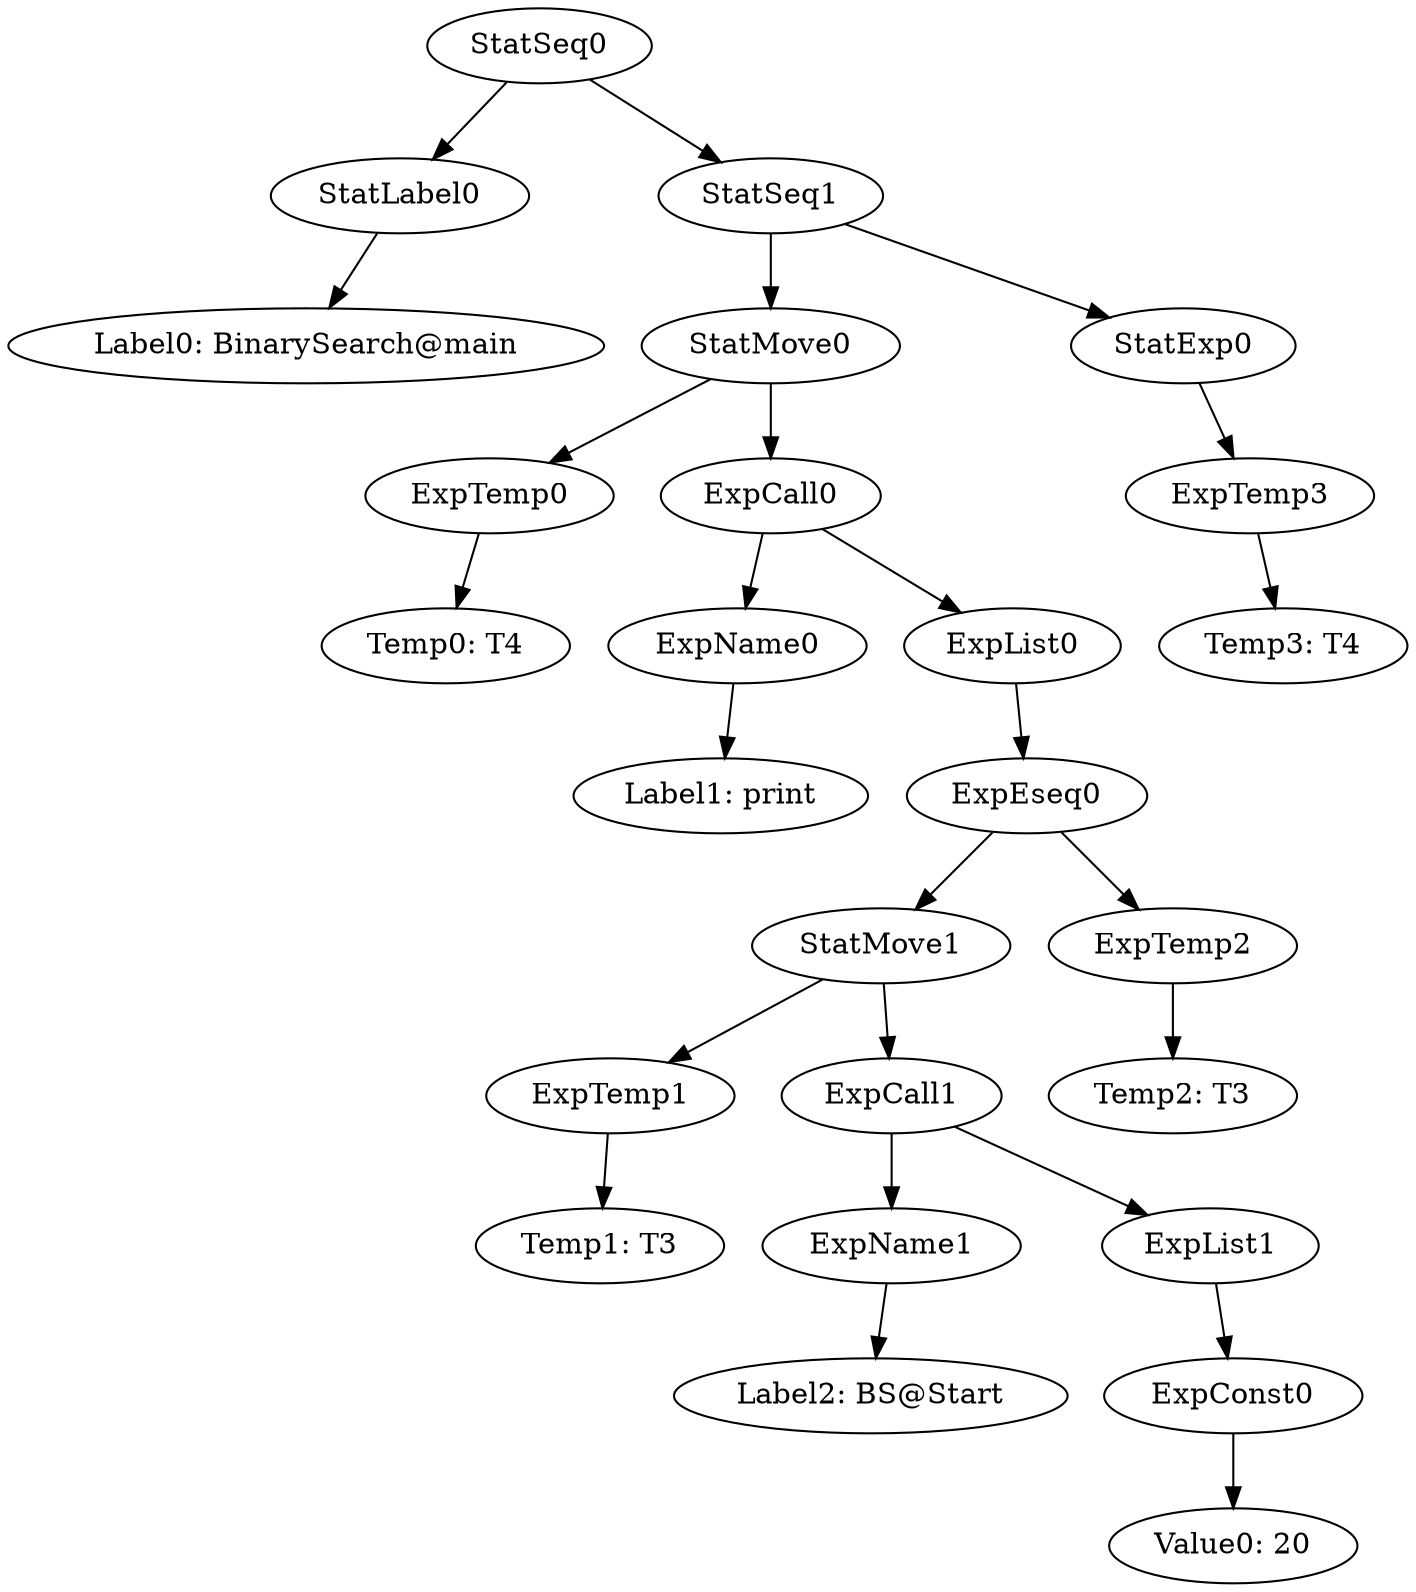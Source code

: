 digraph {
	ordering = out;
	ExpTemp2 -> "Temp2: T3";
	ExpEseq0 -> StatMove1;
	ExpEseq0 -> ExpTemp2;
	ExpConst0 -> "Value0: 20";
	StatMove0 -> ExpTemp0;
	StatMove0 -> ExpCall0;
	ExpList0 -> ExpEseq0;
	ExpCall1 -> ExpName1;
	ExpCall1 -> ExpList1;
	StatExp0 -> ExpTemp3;
	ExpTemp0 -> "Temp0: T4";
	ExpTemp3 -> "Temp3: T4";
	StatSeq0 -> StatLabel0;
	StatSeq0 -> StatSeq1;
	StatLabel0 -> "Label0: BinarySearch@main";
	ExpName0 -> "Label1: print";
	StatSeq1 -> StatMove0;
	StatSeq1 -> StatExp0;
	ExpCall0 -> ExpName0;
	ExpCall0 -> ExpList0;
	ExpTemp1 -> "Temp1: T3";
	ExpList1 -> ExpConst0;
	StatMove1 -> ExpTemp1;
	StatMove1 -> ExpCall1;
	ExpName1 -> "Label2: BS@Start";
}

